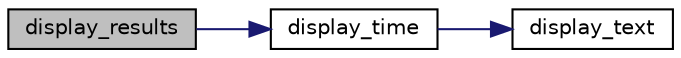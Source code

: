 digraph "display_results"
{
 // INTERACTIVE_SVG=YES
 // LATEX_PDF_SIZE
  edge [fontname="Helvetica",fontsize="10",labelfontname="Helvetica",labelfontsize="10"];
  node [fontname="Helvetica",fontsize="10",shape=record];
  rankdir="LR";
  Node1 [label="display_results",height=0.2,width=0.4,color="black", fillcolor="grey75", style="filled", fontcolor="black",tooltip=" "];
  Node1 -> Node2 [color="midnightblue",fontsize="10",style="solid",fontname="Helvetica"];
  Node2 [label="display_time",height=0.2,width=0.4,color="black", fillcolor="white", style="filled",URL="$_chars_8h.html#a682fd10bca088c340f33be2806e950d6",tooltip=" "];
  Node2 -> Node3 [color="midnightblue",fontsize="10",style="solid",fontname="Helvetica"];
  Node3 [label="display_text",height=0.2,width=0.4,color="black", fillcolor="white", style="filled",URL="$_chars_8c.html#a527bd2670edafb70dc40075672cfaec8",tooltip=" "];
}
